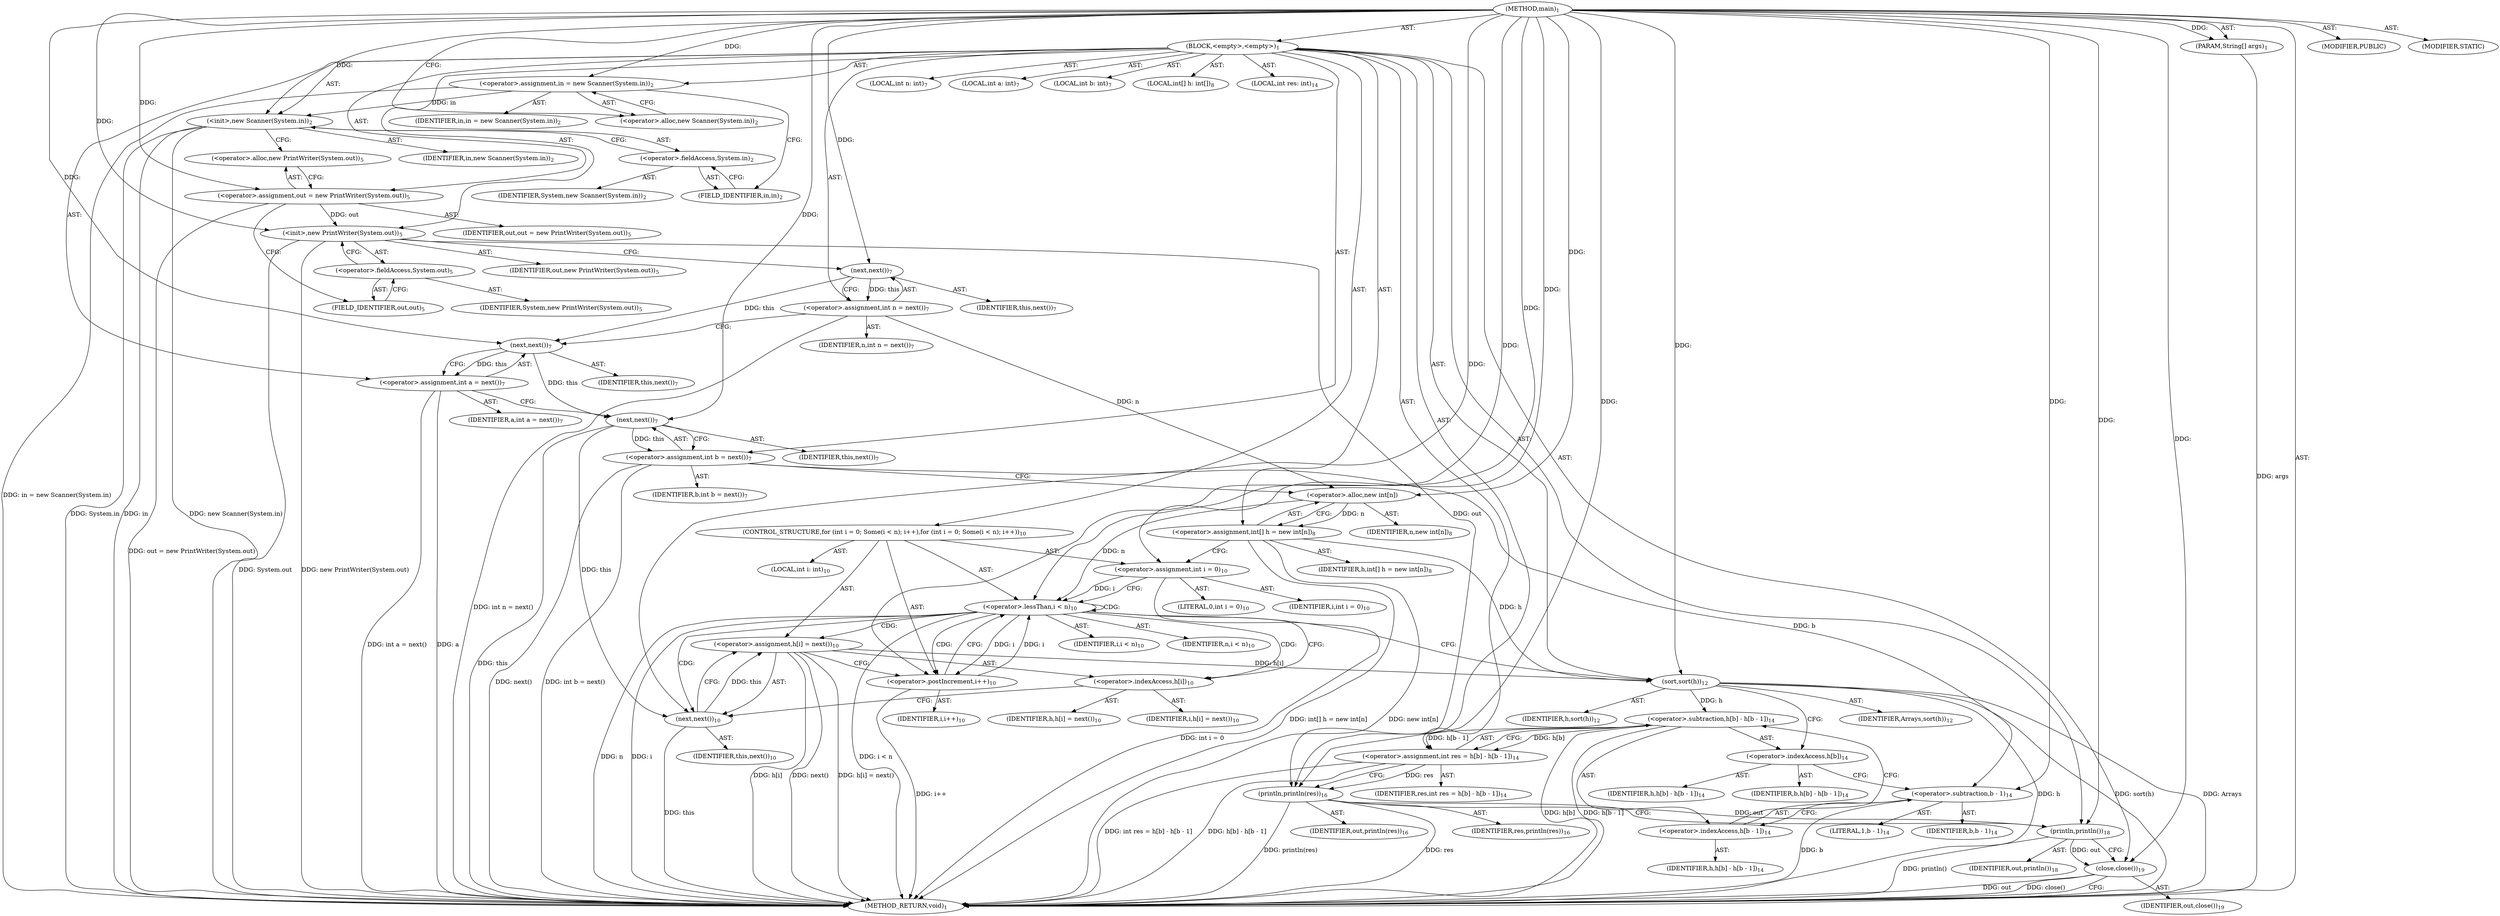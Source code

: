 digraph "main" {  
"17" [label = <(METHOD,main)<SUB>1</SUB>> ]
"18" [label = <(PARAM,String[] args)<SUB>1</SUB>> ]
"19" [label = <(BLOCK,&lt;empty&gt;,&lt;empty&gt;)<SUB>1</SUB>> ]
"20" [label = <(&lt;operator&gt;.assignment,in = new Scanner(System.in))<SUB>2</SUB>> ]
"21" [label = <(IDENTIFIER,in,in = new Scanner(System.in))<SUB>2</SUB>> ]
"22" [label = <(&lt;operator&gt;.alloc,new Scanner(System.in))<SUB>2</SUB>> ]
"23" [label = <(&lt;init&gt;,new Scanner(System.in))<SUB>2</SUB>> ]
"24" [label = <(IDENTIFIER,in,new Scanner(System.in))<SUB>2</SUB>> ]
"25" [label = <(&lt;operator&gt;.fieldAccess,System.in)<SUB>2</SUB>> ]
"26" [label = <(IDENTIFIER,System,new Scanner(System.in))<SUB>2</SUB>> ]
"27" [label = <(FIELD_IDENTIFIER,in,in)<SUB>2</SUB>> ]
"28" [label = <(&lt;operator&gt;.assignment,out = new PrintWriter(System.out))<SUB>5</SUB>> ]
"29" [label = <(IDENTIFIER,out,out = new PrintWriter(System.out))<SUB>5</SUB>> ]
"30" [label = <(&lt;operator&gt;.alloc,new PrintWriter(System.out))<SUB>5</SUB>> ]
"31" [label = <(&lt;init&gt;,new PrintWriter(System.out))<SUB>5</SUB>> ]
"32" [label = <(IDENTIFIER,out,new PrintWriter(System.out))<SUB>5</SUB>> ]
"33" [label = <(&lt;operator&gt;.fieldAccess,System.out)<SUB>5</SUB>> ]
"34" [label = <(IDENTIFIER,System,new PrintWriter(System.out))<SUB>5</SUB>> ]
"35" [label = <(FIELD_IDENTIFIER,out,out)<SUB>5</SUB>> ]
"36" [label = <(LOCAL,int n: int)<SUB>7</SUB>> ]
"37" [label = <(LOCAL,int a: int)<SUB>7</SUB>> ]
"38" [label = <(LOCAL,int b: int)<SUB>7</SUB>> ]
"39" [label = <(&lt;operator&gt;.assignment,int n = next())<SUB>7</SUB>> ]
"40" [label = <(IDENTIFIER,n,int n = next())<SUB>7</SUB>> ]
"41" [label = <(next,next())<SUB>7</SUB>> ]
"42" [label = <(IDENTIFIER,this,next())<SUB>7</SUB>> ]
"43" [label = <(&lt;operator&gt;.assignment,int a = next())<SUB>7</SUB>> ]
"44" [label = <(IDENTIFIER,a,int a = next())<SUB>7</SUB>> ]
"45" [label = <(next,next())<SUB>7</SUB>> ]
"46" [label = <(IDENTIFIER,this,next())<SUB>7</SUB>> ]
"47" [label = <(&lt;operator&gt;.assignment,int b = next())<SUB>7</SUB>> ]
"48" [label = <(IDENTIFIER,b,int b = next())<SUB>7</SUB>> ]
"49" [label = <(next,next())<SUB>7</SUB>> ]
"50" [label = <(IDENTIFIER,this,next())<SUB>7</SUB>> ]
"51" [label = <(LOCAL,int[] h: int[])<SUB>8</SUB>> ]
"52" [label = <(&lt;operator&gt;.assignment,int[] h = new int[n])<SUB>8</SUB>> ]
"53" [label = <(IDENTIFIER,h,int[] h = new int[n])<SUB>8</SUB>> ]
"54" [label = <(&lt;operator&gt;.alloc,new int[n])> ]
"55" [label = <(IDENTIFIER,n,new int[n])<SUB>8</SUB>> ]
"56" [label = <(CONTROL_STRUCTURE,for (int i = 0; Some(i &lt; n); i++),for (int i = 0; Some(i &lt; n); i++))<SUB>10</SUB>> ]
"57" [label = <(LOCAL,int i: int)<SUB>10</SUB>> ]
"58" [label = <(&lt;operator&gt;.assignment,int i = 0)<SUB>10</SUB>> ]
"59" [label = <(IDENTIFIER,i,int i = 0)<SUB>10</SUB>> ]
"60" [label = <(LITERAL,0,int i = 0)<SUB>10</SUB>> ]
"61" [label = <(&lt;operator&gt;.lessThan,i &lt; n)<SUB>10</SUB>> ]
"62" [label = <(IDENTIFIER,i,i &lt; n)<SUB>10</SUB>> ]
"63" [label = <(IDENTIFIER,n,i &lt; n)<SUB>10</SUB>> ]
"64" [label = <(&lt;operator&gt;.postIncrement,i++)<SUB>10</SUB>> ]
"65" [label = <(IDENTIFIER,i,i++)<SUB>10</SUB>> ]
"66" [label = <(&lt;operator&gt;.assignment,h[i] = next())<SUB>10</SUB>> ]
"67" [label = <(&lt;operator&gt;.indexAccess,h[i])<SUB>10</SUB>> ]
"68" [label = <(IDENTIFIER,h,h[i] = next())<SUB>10</SUB>> ]
"69" [label = <(IDENTIFIER,i,h[i] = next())<SUB>10</SUB>> ]
"70" [label = <(next,next())<SUB>10</SUB>> ]
"71" [label = <(IDENTIFIER,this,next())<SUB>10</SUB>> ]
"72" [label = <(sort,sort(h))<SUB>12</SUB>> ]
"73" [label = <(IDENTIFIER,Arrays,sort(h))<SUB>12</SUB>> ]
"74" [label = <(IDENTIFIER,h,sort(h))<SUB>12</SUB>> ]
"75" [label = <(LOCAL,int res: int)<SUB>14</SUB>> ]
"76" [label = <(&lt;operator&gt;.assignment,int res = h[b] - h[b - 1])<SUB>14</SUB>> ]
"77" [label = <(IDENTIFIER,res,int res = h[b] - h[b - 1])<SUB>14</SUB>> ]
"78" [label = <(&lt;operator&gt;.subtraction,h[b] - h[b - 1])<SUB>14</SUB>> ]
"79" [label = <(&lt;operator&gt;.indexAccess,h[b])<SUB>14</SUB>> ]
"80" [label = <(IDENTIFIER,h,h[b] - h[b - 1])<SUB>14</SUB>> ]
"81" [label = <(IDENTIFIER,b,h[b] - h[b - 1])<SUB>14</SUB>> ]
"82" [label = <(&lt;operator&gt;.indexAccess,h[b - 1])<SUB>14</SUB>> ]
"83" [label = <(IDENTIFIER,h,h[b] - h[b - 1])<SUB>14</SUB>> ]
"84" [label = <(&lt;operator&gt;.subtraction,b - 1)<SUB>14</SUB>> ]
"85" [label = <(IDENTIFIER,b,b - 1)<SUB>14</SUB>> ]
"86" [label = <(LITERAL,1,b - 1)<SUB>14</SUB>> ]
"87" [label = <(println,println(res))<SUB>16</SUB>> ]
"88" [label = <(IDENTIFIER,out,println(res))<SUB>16</SUB>> ]
"89" [label = <(IDENTIFIER,res,println(res))<SUB>16</SUB>> ]
"90" [label = <(println,println())<SUB>18</SUB>> ]
"91" [label = <(IDENTIFIER,out,println())<SUB>18</SUB>> ]
"92" [label = <(close,close())<SUB>19</SUB>> ]
"93" [label = <(IDENTIFIER,out,close())<SUB>19</SUB>> ]
"94" [label = <(MODIFIER,PUBLIC)> ]
"95" [label = <(MODIFIER,STATIC)> ]
"96" [label = <(METHOD_RETURN,void)<SUB>1</SUB>> ]
  "17" -> "18"  [ label = "AST: "] 
  "17" -> "19"  [ label = "AST: "] 
  "17" -> "94"  [ label = "AST: "] 
  "17" -> "95"  [ label = "AST: "] 
  "17" -> "96"  [ label = "AST: "] 
  "19" -> "20"  [ label = "AST: "] 
  "19" -> "23"  [ label = "AST: "] 
  "19" -> "28"  [ label = "AST: "] 
  "19" -> "31"  [ label = "AST: "] 
  "19" -> "36"  [ label = "AST: "] 
  "19" -> "37"  [ label = "AST: "] 
  "19" -> "38"  [ label = "AST: "] 
  "19" -> "39"  [ label = "AST: "] 
  "19" -> "43"  [ label = "AST: "] 
  "19" -> "47"  [ label = "AST: "] 
  "19" -> "51"  [ label = "AST: "] 
  "19" -> "52"  [ label = "AST: "] 
  "19" -> "56"  [ label = "AST: "] 
  "19" -> "72"  [ label = "AST: "] 
  "19" -> "75"  [ label = "AST: "] 
  "19" -> "76"  [ label = "AST: "] 
  "19" -> "87"  [ label = "AST: "] 
  "19" -> "90"  [ label = "AST: "] 
  "19" -> "92"  [ label = "AST: "] 
  "20" -> "21"  [ label = "AST: "] 
  "20" -> "22"  [ label = "AST: "] 
  "23" -> "24"  [ label = "AST: "] 
  "23" -> "25"  [ label = "AST: "] 
  "25" -> "26"  [ label = "AST: "] 
  "25" -> "27"  [ label = "AST: "] 
  "28" -> "29"  [ label = "AST: "] 
  "28" -> "30"  [ label = "AST: "] 
  "31" -> "32"  [ label = "AST: "] 
  "31" -> "33"  [ label = "AST: "] 
  "33" -> "34"  [ label = "AST: "] 
  "33" -> "35"  [ label = "AST: "] 
  "39" -> "40"  [ label = "AST: "] 
  "39" -> "41"  [ label = "AST: "] 
  "41" -> "42"  [ label = "AST: "] 
  "43" -> "44"  [ label = "AST: "] 
  "43" -> "45"  [ label = "AST: "] 
  "45" -> "46"  [ label = "AST: "] 
  "47" -> "48"  [ label = "AST: "] 
  "47" -> "49"  [ label = "AST: "] 
  "49" -> "50"  [ label = "AST: "] 
  "52" -> "53"  [ label = "AST: "] 
  "52" -> "54"  [ label = "AST: "] 
  "54" -> "55"  [ label = "AST: "] 
  "56" -> "57"  [ label = "AST: "] 
  "56" -> "58"  [ label = "AST: "] 
  "56" -> "61"  [ label = "AST: "] 
  "56" -> "64"  [ label = "AST: "] 
  "56" -> "66"  [ label = "AST: "] 
  "58" -> "59"  [ label = "AST: "] 
  "58" -> "60"  [ label = "AST: "] 
  "61" -> "62"  [ label = "AST: "] 
  "61" -> "63"  [ label = "AST: "] 
  "64" -> "65"  [ label = "AST: "] 
  "66" -> "67"  [ label = "AST: "] 
  "66" -> "70"  [ label = "AST: "] 
  "67" -> "68"  [ label = "AST: "] 
  "67" -> "69"  [ label = "AST: "] 
  "70" -> "71"  [ label = "AST: "] 
  "72" -> "73"  [ label = "AST: "] 
  "72" -> "74"  [ label = "AST: "] 
  "76" -> "77"  [ label = "AST: "] 
  "76" -> "78"  [ label = "AST: "] 
  "78" -> "79"  [ label = "AST: "] 
  "78" -> "82"  [ label = "AST: "] 
  "79" -> "80"  [ label = "AST: "] 
  "79" -> "81"  [ label = "AST: "] 
  "82" -> "83"  [ label = "AST: "] 
  "82" -> "84"  [ label = "AST: "] 
  "84" -> "85"  [ label = "AST: "] 
  "84" -> "86"  [ label = "AST: "] 
  "87" -> "88"  [ label = "AST: "] 
  "87" -> "89"  [ label = "AST: "] 
  "90" -> "91"  [ label = "AST: "] 
  "92" -> "93"  [ label = "AST: "] 
  "20" -> "27"  [ label = "CFG: "] 
  "23" -> "30"  [ label = "CFG: "] 
  "28" -> "35"  [ label = "CFG: "] 
  "31" -> "41"  [ label = "CFG: "] 
  "39" -> "45"  [ label = "CFG: "] 
  "43" -> "49"  [ label = "CFG: "] 
  "47" -> "54"  [ label = "CFG: "] 
  "52" -> "58"  [ label = "CFG: "] 
  "72" -> "79"  [ label = "CFG: "] 
  "76" -> "87"  [ label = "CFG: "] 
  "87" -> "90"  [ label = "CFG: "] 
  "90" -> "92"  [ label = "CFG: "] 
  "92" -> "96"  [ label = "CFG: "] 
  "22" -> "20"  [ label = "CFG: "] 
  "25" -> "23"  [ label = "CFG: "] 
  "30" -> "28"  [ label = "CFG: "] 
  "33" -> "31"  [ label = "CFG: "] 
  "41" -> "39"  [ label = "CFG: "] 
  "45" -> "43"  [ label = "CFG: "] 
  "49" -> "47"  [ label = "CFG: "] 
  "54" -> "52"  [ label = "CFG: "] 
  "58" -> "61"  [ label = "CFG: "] 
  "61" -> "67"  [ label = "CFG: "] 
  "61" -> "72"  [ label = "CFG: "] 
  "64" -> "61"  [ label = "CFG: "] 
  "66" -> "64"  [ label = "CFG: "] 
  "78" -> "76"  [ label = "CFG: "] 
  "27" -> "25"  [ label = "CFG: "] 
  "35" -> "33"  [ label = "CFG: "] 
  "67" -> "70"  [ label = "CFG: "] 
  "70" -> "66"  [ label = "CFG: "] 
  "79" -> "84"  [ label = "CFG: "] 
  "82" -> "78"  [ label = "CFG: "] 
  "84" -> "82"  [ label = "CFG: "] 
  "17" -> "22"  [ label = "CFG: "] 
  "18" -> "96"  [ label = "DDG: args"] 
  "20" -> "96"  [ label = "DDG: in = new Scanner(System.in)"] 
  "23" -> "96"  [ label = "DDG: in"] 
  "23" -> "96"  [ label = "DDG: System.in"] 
  "23" -> "96"  [ label = "DDG: new Scanner(System.in)"] 
  "28" -> "96"  [ label = "DDG: out = new PrintWriter(System.out)"] 
  "31" -> "96"  [ label = "DDG: System.out"] 
  "31" -> "96"  [ label = "DDG: new PrintWriter(System.out)"] 
  "39" -> "96"  [ label = "DDG: int n = next()"] 
  "43" -> "96"  [ label = "DDG: a"] 
  "43" -> "96"  [ label = "DDG: int a = next()"] 
  "49" -> "96"  [ label = "DDG: this"] 
  "47" -> "96"  [ label = "DDG: next()"] 
  "47" -> "96"  [ label = "DDG: int b = next()"] 
  "52" -> "96"  [ label = "DDG: new int[n]"] 
  "52" -> "96"  [ label = "DDG: int[] h = new int[n]"] 
  "58" -> "96"  [ label = "DDG: int i = 0"] 
  "61" -> "96"  [ label = "DDG: i"] 
  "61" -> "96"  [ label = "DDG: n"] 
  "61" -> "96"  [ label = "DDG: i &lt; n"] 
  "72" -> "96"  [ label = "DDG: h"] 
  "72" -> "96"  [ label = "DDG: sort(h)"] 
  "78" -> "96"  [ label = "DDG: h[b]"] 
  "84" -> "96"  [ label = "DDG: b"] 
  "78" -> "96"  [ label = "DDG: h[b - 1]"] 
  "76" -> "96"  [ label = "DDG: h[b] - h[b - 1]"] 
  "76" -> "96"  [ label = "DDG: int res = h[b] - h[b - 1]"] 
  "87" -> "96"  [ label = "DDG: res"] 
  "87" -> "96"  [ label = "DDG: println(res)"] 
  "90" -> "96"  [ label = "DDG: println()"] 
  "92" -> "96"  [ label = "DDG: out"] 
  "92" -> "96"  [ label = "DDG: close()"] 
  "66" -> "96"  [ label = "DDG: h[i]"] 
  "70" -> "96"  [ label = "DDG: this"] 
  "66" -> "96"  [ label = "DDG: next()"] 
  "66" -> "96"  [ label = "DDG: h[i] = next()"] 
  "64" -> "96"  [ label = "DDG: i++"] 
  "72" -> "96"  [ label = "DDG: Arrays"] 
  "17" -> "18"  [ label = "DDG: "] 
  "17" -> "20"  [ label = "DDG: "] 
  "17" -> "28"  [ label = "DDG: "] 
  "41" -> "39"  [ label = "DDG: this"] 
  "45" -> "43"  [ label = "DDG: this"] 
  "49" -> "47"  [ label = "DDG: this"] 
  "54" -> "52"  [ label = "DDG: n"] 
  "78" -> "76"  [ label = "DDG: h[b]"] 
  "78" -> "76"  [ label = "DDG: h[b - 1]"] 
  "20" -> "23"  [ label = "DDG: in"] 
  "17" -> "23"  [ label = "DDG: "] 
  "28" -> "31"  [ label = "DDG: out"] 
  "17" -> "31"  [ label = "DDG: "] 
  "17" -> "58"  [ label = "DDG: "] 
  "70" -> "66"  [ label = "DDG: this"] 
  "17" -> "72"  [ label = "DDG: "] 
  "52" -> "72"  [ label = "DDG: h"] 
  "66" -> "72"  [ label = "DDG: h[i]"] 
  "31" -> "87"  [ label = "DDG: out"] 
  "17" -> "87"  [ label = "DDG: "] 
  "76" -> "87"  [ label = "DDG: res"] 
  "87" -> "90"  [ label = "DDG: out"] 
  "17" -> "90"  [ label = "DDG: "] 
  "90" -> "92"  [ label = "DDG: out"] 
  "17" -> "92"  [ label = "DDG: "] 
  "17" -> "41"  [ label = "DDG: "] 
  "41" -> "45"  [ label = "DDG: this"] 
  "17" -> "45"  [ label = "DDG: "] 
  "45" -> "49"  [ label = "DDG: this"] 
  "17" -> "49"  [ label = "DDG: "] 
  "39" -> "54"  [ label = "DDG: n"] 
  "17" -> "54"  [ label = "DDG: "] 
  "58" -> "61"  [ label = "DDG: i"] 
  "64" -> "61"  [ label = "DDG: i"] 
  "17" -> "61"  [ label = "DDG: "] 
  "54" -> "61"  [ label = "DDG: n"] 
  "61" -> "64"  [ label = "DDG: i"] 
  "17" -> "64"  [ label = "DDG: "] 
  "72" -> "78"  [ label = "DDG: h"] 
  "49" -> "70"  [ label = "DDG: this"] 
  "17" -> "70"  [ label = "DDG: "] 
  "47" -> "84"  [ label = "DDG: b"] 
  "17" -> "84"  [ label = "DDG: "] 
  "61" -> "67"  [ label = "CDG: "] 
  "61" -> "61"  [ label = "CDG: "] 
  "61" -> "64"  [ label = "CDG: "] 
  "61" -> "70"  [ label = "CDG: "] 
  "61" -> "66"  [ label = "CDG: "] 
}
